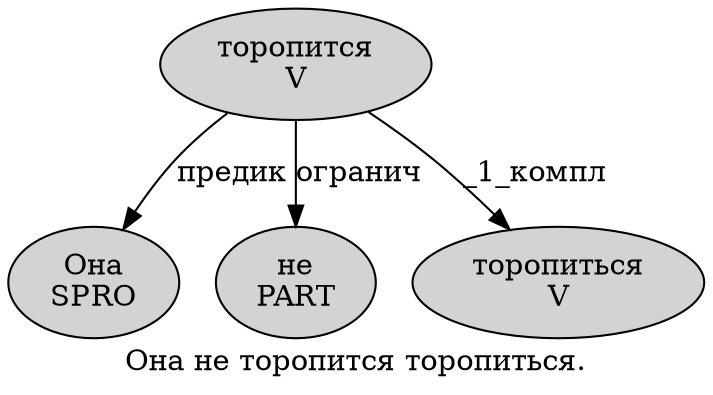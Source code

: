 digraph SENTENCE_2096 {
	graph [label="Она не торопится торопиться."]
	node [style=filled]
		0 [label="Она
SPRO" color="" fillcolor=lightgray penwidth=1 shape=ellipse]
		1 [label="не
PART" color="" fillcolor=lightgray penwidth=1 shape=ellipse]
		2 [label="торопится
V" color="" fillcolor=lightgray penwidth=1 shape=ellipse]
		3 [label="торопиться
V" color="" fillcolor=lightgray penwidth=1 shape=ellipse]
			2 -> 0 [label="предик"]
			2 -> 1 [label="огранич"]
			2 -> 3 [label="_1_компл"]
}
